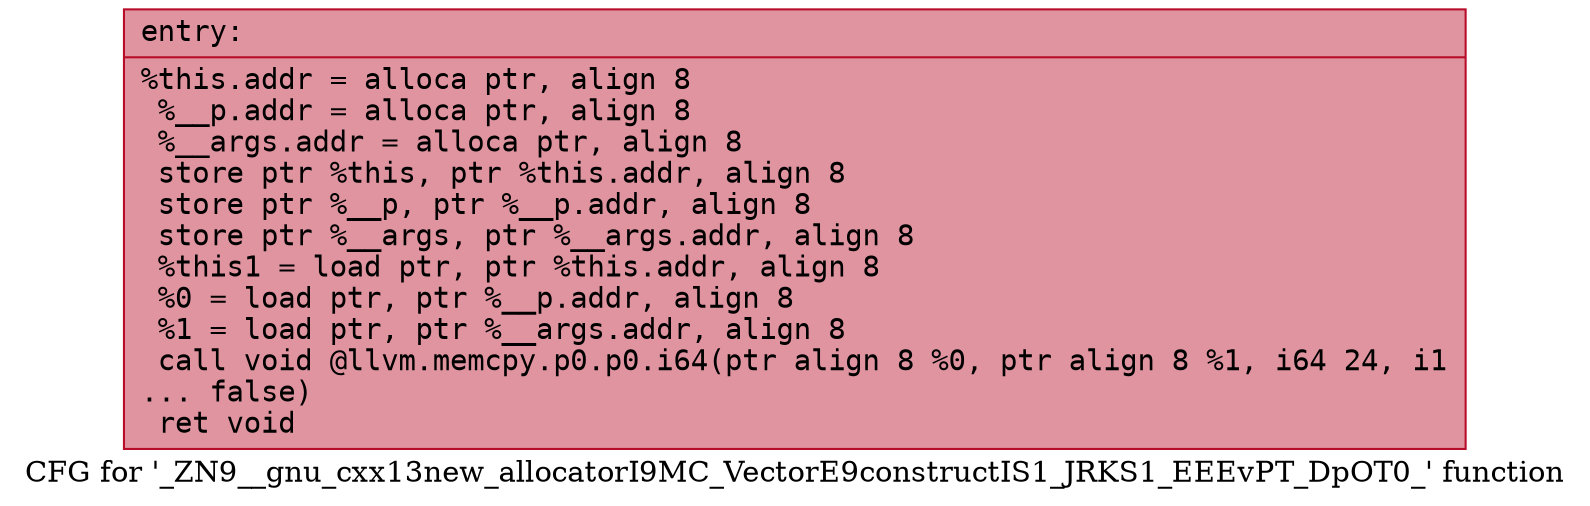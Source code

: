 digraph "CFG for '_ZN9__gnu_cxx13new_allocatorI9MC_VectorE9constructIS1_JRKS1_EEEvPT_DpOT0_' function" {
	label="CFG for '_ZN9__gnu_cxx13new_allocatorI9MC_VectorE9constructIS1_JRKS1_EEEvPT_DpOT0_' function";

	Node0x55dab47f57b0 [shape=record,color="#b70d28ff", style=filled, fillcolor="#b70d2870" fontname="Courier",label="{entry:\l|  %this.addr = alloca ptr, align 8\l  %__p.addr = alloca ptr, align 8\l  %__args.addr = alloca ptr, align 8\l  store ptr %this, ptr %this.addr, align 8\l  store ptr %__p, ptr %__p.addr, align 8\l  store ptr %__args, ptr %__args.addr, align 8\l  %this1 = load ptr, ptr %this.addr, align 8\l  %0 = load ptr, ptr %__p.addr, align 8\l  %1 = load ptr, ptr %__args.addr, align 8\l  call void @llvm.memcpy.p0.p0.i64(ptr align 8 %0, ptr align 8 %1, i64 24, i1\l... false)\l  ret void\l}"];
}
